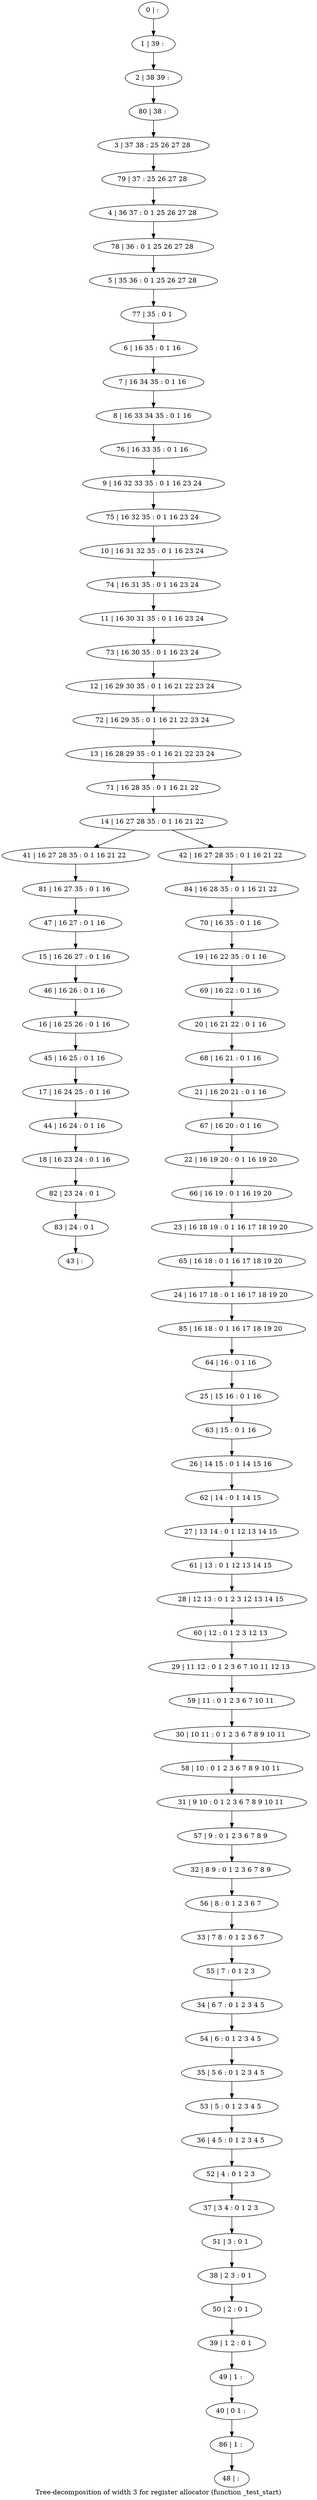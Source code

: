 digraph G {
graph [label="Tree-decomposition of width 3 for register allocator (function _test_start)"]
0[label="0 | : "];
1[label="1 | 39 : "];
2[label="2 | 38 39 : "];
3[label="3 | 37 38 : 25 26 27 28 "];
4[label="4 | 36 37 : 0 1 25 26 27 28 "];
5[label="5 | 35 36 : 0 1 25 26 27 28 "];
6[label="6 | 16 35 : 0 1 16 "];
7[label="7 | 16 34 35 : 0 1 16 "];
8[label="8 | 16 33 34 35 : 0 1 16 "];
9[label="9 | 16 32 33 35 : 0 1 16 23 24 "];
10[label="10 | 16 31 32 35 : 0 1 16 23 24 "];
11[label="11 | 16 30 31 35 : 0 1 16 23 24 "];
12[label="12 | 16 29 30 35 : 0 1 16 21 22 23 24 "];
13[label="13 | 16 28 29 35 : 0 1 16 21 22 23 24 "];
14[label="14 | 16 27 28 35 : 0 1 16 21 22 "];
15[label="15 | 16 26 27 : 0 1 16 "];
16[label="16 | 16 25 26 : 0 1 16 "];
17[label="17 | 16 24 25 : 0 1 16 "];
18[label="18 | 16 23 24 : 0 1 16 "];
19[label="19 | 16 22 35 : 0 1 16 "];
20[label="20 | 16 21 22 : 0 1 16 "];
21[label="21 | 16 20 21 : 0 1 16 "];
22[label="22 | 16 19 20 : 0 1 16 19 20 "];
23[label="23 | 16 18 19 : 0 1 16 17 18 19 20 "];
24[label="24 | 16 17 18 : 0 1 16 17 18 19 20 "];
25[label="25 | 15 16 : 0 1 16 "];
26[label="26 | 14 15 : 0 1 14 15 16 "];
27[label="27 | 13 14 : 0 1 12 13 14 15 "];
28[label="28 | 12 13 : 0 1 2 3 12 13 14 15 "];
29[label="29 | 11 12 : 0 1 2 3 6 7 10 11 12 13 "];
30[label="30 | 10 11 : 0 1 2 3 6 7 8 9 10 11 "];
31[label="31 | 9 10 : 0 1 2 3 6 7 8 9 10 11 "];
32[label="32 | 8 9 : 0 1 2 3 6 7 8 9 "];
33[label="33 | 7 8 : 0 1 2 3 6 7 "];
34[label="34 | 6 7 : 0 1 2 3 4 5 "];
35[label="35 | 5 6 : 0 1 2 3 4 5 "];
36[label="36 | 4 5 : 0 1 2 3 4 5 "];
37[label="37 | 3 4 : 0 1 2 3 "];
38[label="38 | 2 3 : 0 1 "];
39[label="39 | 1 2 : 0 1 "];
40[label="40 | 0 1 : "];
41[label="41 | 16 27 28 35 : 0 1 16 21 22 "];
42[label="42 | 16 27 28 35 : 0 1 16 21 22 "];
43[label="43 | : "];
44[label="44 | 16 24 : 0 1 16 "];
45[label="45 | 16 25 : 0 1 16 "];
46[label="46 | 16 26 : 0 1 16 "];
47[label="47 | 16 27 : 0 1 16 "];
48[label="48 | : "];
49[label="49 | 1 : "];
50[label="50 | 2 : 0 1 "];
51[label="51 | 3 : 0 1 "];
52[label="52 | 4 : 0 1 2 3 "];
53[label="53 | 5 : 0 1 2 3 4 5 "];
54[label="54 | 6 : 0 1 2 3 4 5 "];
55[label="55 | 7 : 0 1 2 3 "];
56[label="56 | 8 : 0 1 2 3 6 7 "];
57[label="57 | 9 : 0 1 2 3 6 7 8 9 "];
58[label="58 | 10 : 0 1 2 3 6 7 8 9 10 11 "];
59[label="59 | 11 : 0 1 2 3 6 7 10 11 "];
60[label="60 | 12 : 0 1 2 3 12 13 "];
61[label="61 | 13 : 0 1 12 13 14 15 "];
62[label="62 | 14 : 0 1 14 15 "];
63[label="63 | 15 : 0 1 16 "];
64[label="64 | 16 : 0 1 16 "];
65[label="65 | 16 18 : 0 1 16 17 18 19 20 "];
66[label="66 | 16 19 : 0 1 16 19 20 "];
67[label="67 | 16 20 : 0 1 16 "];
68[label="68 | 16 21 : 0 1 16 "];
69[label="69 | 16 22 : 0 1 16 "];
70[label="70 | 16 35 : 0 1 16 "];
71[label="71 | 16 28 35 : 0 1 16 21 22 "];
72[label="72 | 16 29 35 : 0 1 16 21 22 23 24 "];
73[label="73 | 16 30 35 : 0 1 16 23 24 "];
74[label="74 | 16 31 35 : 0 1 16 23 24 "];
75[label="75 | 16 32 35 : 0 1 16 23 24 "];
76[label="76 | 16 33 35 : 0 1 16 "];
77[label="77 | 35 : 0 1 "];
78[label="78 | 36 : 0 1 25 26 27 28 "];
79[label="79 | 37 : 25 26 27 28 "];
80[label="80 | 38 : "];
81[label="81 | 16 27 35 : 0 1 16 "];
82[label="82 | 23 24 : 0 1 "];
83[label="83 | 24 : 0 1 "];
84[label="84 | 16 28 35 : 0 1 16 21 22 "];
85[label="85 | 16 18 : 0 1 16 17 18 19 20 "];
86[label="86 | 1 : "];
0->1 ;
1->2 ;
6->7 ;
7->8 ;
14->41 ;
14->42 ;
44->18 ;
17->44 ;
45->17 ;
16->45 ;
46->16 ;
15->46 ;
47->15 ;
49->40 ;
39->49 ;
50->39 ;
38->50 ;
51->38 ;
37->51 ;
52->37 ;
36->52 ;
53->36 ;
35->53 ;
54->35 ;
34->54 ;
55->34 ;
33->55 ;
56->33 ;
32->56 ;
57->32 ;
31->57 ;
58->31 ;
30->58 ;
59->30 ;
29->59 ;
60->29 ;
28->60 ;
61->28 ;
27->61 ;
62->27 ;
26->62 ;
63->26 ;
25->63 ;
64->25 ;
65->24 ;
23->65 ;
66->23 ;
22->66 ;
67->22 ;
21->67 ;
68->21 ;
20->68 ;
69->20 ;
19->69 ;
70->19 ;
71->14 ;
13->71 ;
72->13 ;
12->72 ;
73->12 ;
11->73 ;
74->11 ;
10->74 ;
75->10 ;
9->75 ;
76->9 ;
8->76 ;
77->6 ;
5->77 ;
78->5 ;
4->78 ;
79->4 ;
3->79 ;
80->3 ;
2->80 ;
81->47 ;
41->81 ;
18->82 ;
83->43 ;
82->83 ;
84->70 ;
42->84 ;
85->64 ;
24->85 ;
86->48 ;
40->86 ;
}
